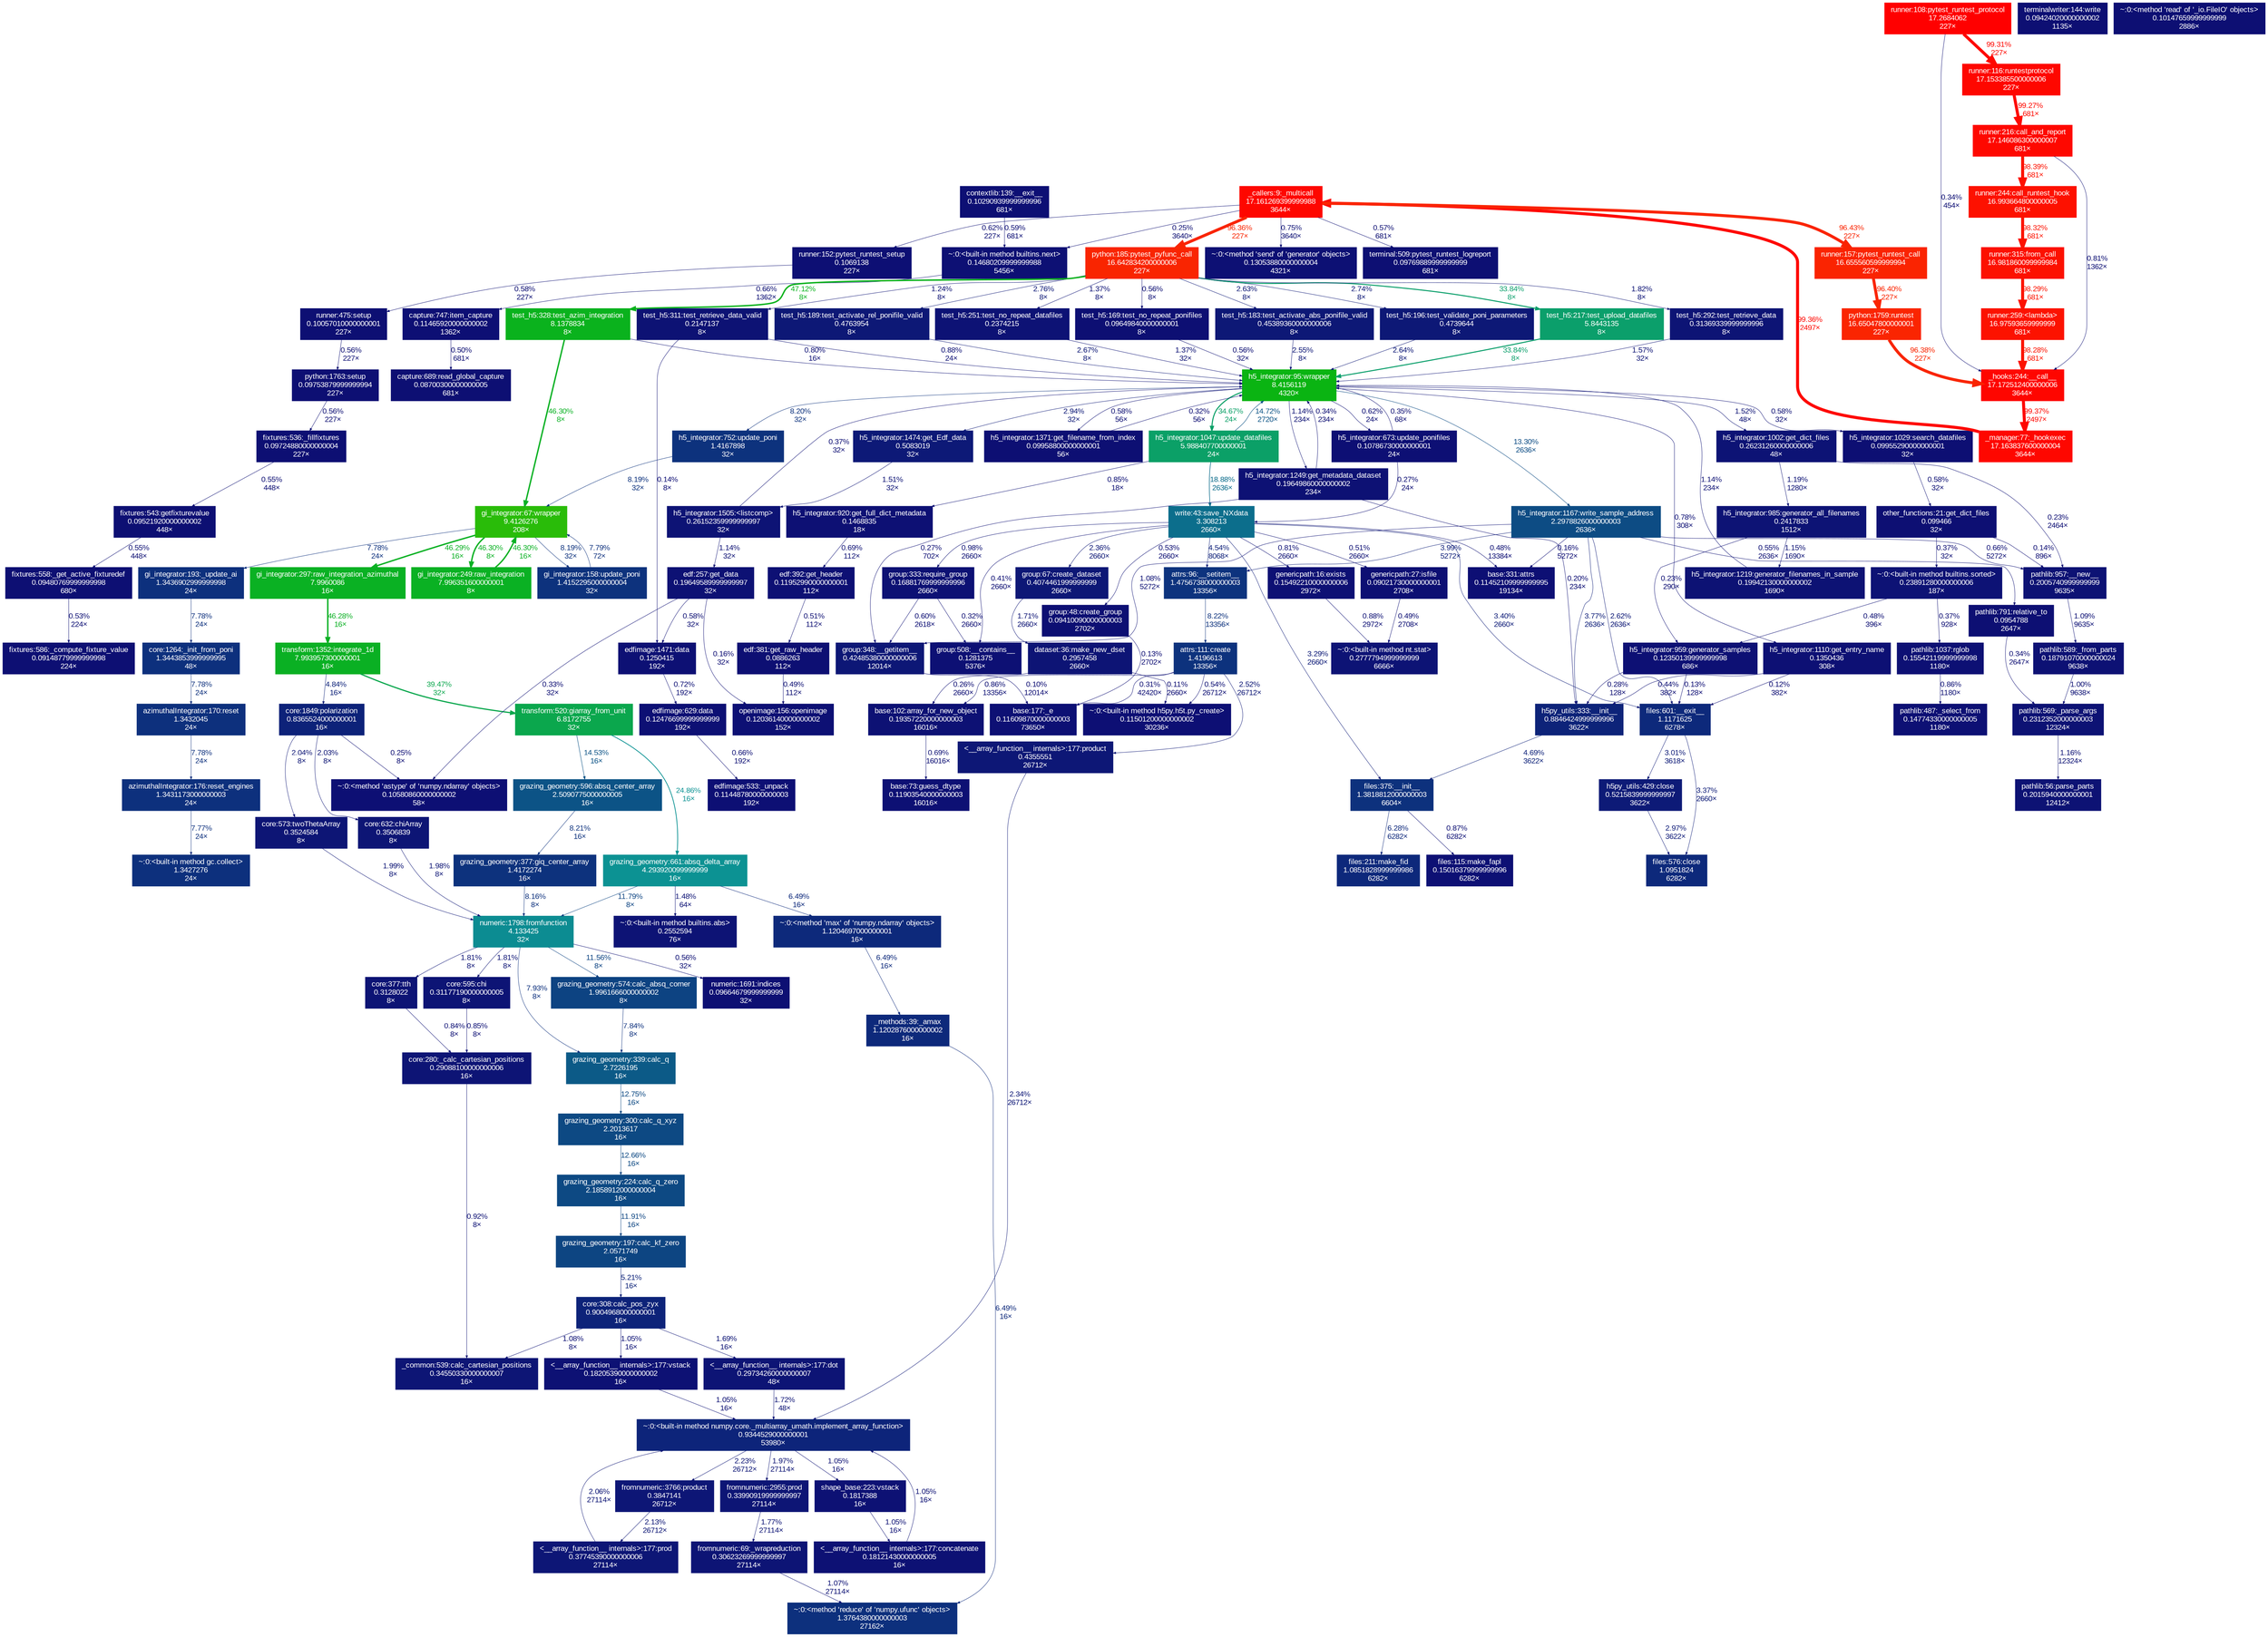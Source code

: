 digraph {
	graph [fontname=Arial, nodesep=0.125, ranksep=0.25];
	node [fontcolor=white, fontname=Arial, height=0, shape=box, style=filled, width=0];
	edge [fontname=Arial];
	66 [color="#0d0f74", fontcolor="#ffffff", fontsize="10.00", label="contextlib:139:__exit__\n0.10290939999999996\n681×", tooltip="C:\\ProgramData\\Anaconda3\\envs\\edgar\\lib\\contextlib.py"];
	66 -> 357 [arrowsize="0.35", color="#0d0f74", fontcolor="#0d0f74", fontsize="10.00", label="0.59%\n681×", labeldistance="0.50", penwidth="0.50"];
	67 [color="#0d1274", fontcolor="#ffffff", fontsize="10.00", label="pathlib:56:parse_parts\n0.2015940000000001\n12412×", tooltip="C:\\ProgramData\\Anaconda3\\envs\\edgar\\lib\\pathlib.py"];
	68 [color="#0d1274", fontcolor="#ffffff", fontsize="10.00", label="pathlib:569:_parse_args\n0.2312352000000003\n12324×", tooltip="C:\\ProgramData\\Anaconda3\\envs\\edgar\\lib\\pathlib.py"];
	68 -> 67 [arrowsize="0.35", color="#0d1274", fontcolor="#0d1274", fontsize="10.00", label="1.16%\n12324×", labeldistance="0.50", penwidth="0.50"];
	69 [color="#0d1074", fontcolor="#ffffff", fontsize="10.00", label="pathlib:1037:rglob\n0.15542119999999998\n1180×", tooltip="C:\\ProgramData\\Anaconda3\\envs\\edgar\\lib\\pathlib.py"];
	69 -> 114 [arrowsize="0.35", color="#0d1074", fontcolor="#0d1074", fontsize="10.00", label="0.86%\n1180×", labeldistance="0.50", penwidth="0.50"];
	76 [color="#0d0f73", fontcolor="#ffffff", fontsize="10.00", label="pathlib:791:relative_to\n0.0954788\n2647×", tooltip="C:\\ProgramData\\Anaconda3\\envs\\edgar\\lib\\pathlib.py"];
	76 -> 68 [arrowsize="0.35", color="#0d0e73", fontcolor="#0d0e73", fontsize="10.00", label="0.34%\n2647×", labeldistance="0.50", penwidth="0.50"];
	80 [color="#ff0000", fontcolor="#ffffff", fontsize="10.00", label="runner:108:pytest_runtest_protocol\n17.2684062\n227×", tooltip="C:\\ProgramData\\Anaconda3\\envs\\edgar\\lib\\site-packages\\_pytest\\runner.py"];
	80 -> 229 [arrowsize="0.35", color="#0d0e73", fontcolor="#0d0e73", fontsize="10.00", label="0.34%\n454×", labeldistance="0.50", penwidth="0.50"];
	80 -> 276 [arrowsize="1.00", color="#fe0700", fontcolor="#fe0700", fontsize="10.00", label="99.31%\n227×", labeldistance="3.97", penwidth="3.97"];
	86 [color="#0d1174", fontcolor="#ffffff", fontsize="10.00", label="pathlib:589:_from_parts\n0.18791070000000024\n9638×", tooltip="C:\\ProgramData\\Anaconda3\\envs\\edgar\\lib\\pathlib.py"];
	86 -> 68 [arrowsize="0.35", color="#0d1174", fontcolor="#0d1174", fontsize="10.00", label="1.00%\n9638×", labeldistance="0.50", penwidth="0.50"];
	87 [color="#0d1274", fontcolor="#ffffff", fontsize="10.00", label="pathlib:957:__new__\n0.2005740999999999\n9635×", tooltip="C:\\ProgramData\\Anaconda3\\envs\\edgar\\lib\\pathlib.py"];
	87 -> 86 [arrowsize="0.35", color="#0d1174", fontcolor="#0d1174", fontsize="10.00", label="1.09%\n9635×", labeldistance="0.50", penwidth="0.50"];
	101 [color="#0d1375", fontcolor="#ffffff", fontsize="10.00", label="~:0:<built-in method nt.stat>\n0.2777794999999999\n6666×", tooltip="~"];
	114 [color="#0d1074", fontcolor="#ffffff", fontsize="10.00", label="pathlib:487:_select_from\n0.14774330000000005\n1180×", tooltip="C:\\ProgramData\\Anaconda3\\envs\\edgar\\lib\\pathlib.py"];
	121 [color="#0d1074", fontcolor="#ffffff", fontsize="10.00", label="h5_integrator:920:get_full_dict_metadata\n0.1468835\n18×", tooltip="C:\\Users\\edgar1993a\\Work Folders\\Documents\\Python\\pyxscat\\pyxscat\\h5_integrator.py"];
	121 -> 482 [arrowsize="0.35", color="#0d1074", fontcolor="#0d1074", fontsize="10.00", label="0.69%\n112×", labeldistance="0.50", penwidth="0.50"];
	124 [color="#0d1876", fontcolor="#ffffff", fontsize="10.00", label="test_h5:189:test_activate_rel_ponifile_valid\n0.4763954\n8×", tooltip="C:\\Users\\edgar1993a\\Work Folders\\Documents\\Python\\pyxscat\\pyxscat\\test\\test_h5.py"];
	124 -> 156 [arrowsize="0.35", color="#0d1876", fontcolor="#0d1876", fontsize="10.00", label="2.67%\n8×", labeldistance="0.50", penwidth="0.50"];
	125 [color="#0d4c84", fontcolor="#ffffff", fontsize="10.00", label="h5_integrator:1167:write_sample_address\n2.2978826000000003\n2636×", tooltip="C:\\Users\\edgar1993a\\Work Folders\\Documents\\Python\\pyxscat\\pyxscat\\h5_integrator.py"];
	125 -> 76 [arrowsize="0.35", color="#0d0f73", fontcolor="#0d0f73", fontsize="10.00", label="0.55%\n2636×", labeldistance="0.50", penwidth="0.50"];
	125 -> 87 [arrowsize="0.35", color="#0d0f74", fontcolor="#0d0f74", fontsize="10.00", label="0.66%\n5272×", labeldistance="0.50", penwidth="0.50"];
	125 -> 470 [arrowsize="0.35", color="#0d1d78", fontcolor="#0d1d78", fontsize="10.00", label="3.77%\n2636×", labeldistance="0.50", penwidth="0.50"];
	125 -> 584 [arrowsize="0.35", color="#0d1174", fontcolor="#0d1174", fontsize="10.00", label="1.08%\n5272×", labeldistance="0.50", penwidth="0.50"];
	125 -> 663 [arrowsize="0.35", color="#0d0d73", fontcolor="#0d0d73", fontsize="10.00", label="0.16%\n5272×", labeldistance="0.50", penwidth="0.50"];
	125 -> 719 [arrowsize="0.35", color="#0d1876", fontcolor="#0d1876", fontsize="10.00", label="2.62%\n2636×", labeldistance="0.50", penwidth="0.50"];
	125 -> 741 [arrowsize="0.35", color="#0d1e78", fontcolor="#0d1e78", fontsize="10.00", label="3.99%\n5272×", labeldistance="0.50", penwidth="0.50"];
	130 [color="#0d0f73", fontcolor="#ffffff", fontsize="10.00", label="other_functions:21:get_dict_files\n0.099466\n32×", tooltip="C:\\Users\\edgar1993a\\Work Folders\\Documents\\Python\\pyxscat\\pyxscat\\other\\other_functions.py"];
	130 -> 87 [arrowsize="0.35", color="#0d0d73", fontcolor="#0d0d73", fontsize="10.00", label="0.14%\n896×", labeldistance="0.50", penwidth="0.50"];
	130 -> 854 [arrowsize="0.35", color="#0d0e73", fontcolor="#0d0e73", fontsize="10.00", label="0.37%\n32×", labeldistance="0.50", penwidth="0.50"];
	131 [color="#0d1375", fontcolor="#ffffff", fontsize="10.00", label="h5_integrator:1002:get_dict_files\n0.26231260000000006\n48×", tooltip="C:\\Users\\edgar1993a\\Work Folders\\Documents\\Python\\pyxscat\\pyxscat\\h5_integrator.py"];
	131 -> 87 [arrowsize="0.35", color="#0d0e73", fontcolor="#0d0e73", fontsize="10.00", label="0.23%\n2464×", labeldistance="0.50", penwidth="0.50"];
	131 -> 752 [arrowsize="0.35", color="#0d1274", fontcolor="#0d1274", fontsize="10.00", label="1.19%\n1280×", labeldistance="0.50", penwidth="0.50"];
	139 [color="#0d1074", fontcolor="#ffffff", fontsize="10.00", label="h5_integrator:1110:get_entry_name\n0.1350436\n308×", tooltip="C:\\Users\\edgar1993a\\Work Folders\\Documents\\Python\\pyxscat\\pyxscat\\h5_integrator.py"];
	139 -> 470 [arrowsize="0.35", color="#0d0f73", fontcolor="#0d0f73", fontsize="10.00", label="0.44%\n382×", labeldistance="0.50", penwidth="0.50"];
	139 -> 719 [arrowsize="0.35", color="#0d0d73", fontcolor="#0d0d73", fontsize="10.00", label="0.12%\n382×", labeldistance="0.50", penwidth="0.50"];
	156 [color="#0ab412", fontcolor="#ffffff", fontsize="10.00", label="h5_integrator:95:wrapper\n8.4156119\n4320×", tooltip="C:\\Users\\edgar1993a\\Work Folders\\Documents\\Python\\pyxscat\\pyxscat\\h5_integrator.py"];
	156 -> 125 [arrowsize="0.36", color="#0d4c84", fontcolor="#0d4c84", fontsize="10.00", label="13.30%\n2636×", labeldistance="0.53", penwidth="0.53"];
	156 -> 131 [arrowsize="0.35", color="#0d1375", fontcolor="#0d1375", fontsize="10.00", label="1.52%\n48×", labeldistance="0.50", penwidth="0.50"];
	156 -> 139 [arrowsize="0.35", color="#0d1074", fontcolor="#0d1074", fontsize="10.00", label="0.78%\n308×", labeldistance="0.50", penwidth="0.50"];
	156 -> 160 [arrowsize="0.35", color="#0d0f74", fontcolor="#0d0f74", fontsize="10.00", label="0.62%\n24×", labeldistance="0.50", penwidth="0.50"];
	156 -> 165 [arrowsize="0.59", color="#0ba067", fontcolor="#0ba067", fontsize="10.00", label="34.67%\n24×", labeldistance="1.39", penwidth="1.39"];
	156 -> 167 [arrowsize="0.35", color="#0d1977", fontcolor="#0d1977", fontsize="10.00", label="2.94%\n32×", labeldistance="0.50", penwidth="0.50"];
	156 -> 602 [arrowsize="0.35", color="#0d327d", fontcolor="#0d327d", fontsize="10.00", label="8.20%\n32×", labeldistance="0.50", penwidth="0.50"];
	156 -> 610 [arrowsize="0.35", color="#0d0f73", fontcolor="#0d0f73", fontsize="10.00", label="0.58%\n56×", labeldistance="0.50", penwidth="0.50"];
	156 -> 739 [arrowsize="0.35", color="#0d1174", fontcolor="#0d1174", fontsize="10.00", label="1.14%\n234×", labeldistance="0.50", penwidth="0.50"];
	156 -> 1046 [arrowsize="0.35", color="#0d0f73", fontcolor="#0d0f73", fontsize="10.00", label="0.58%\n32×", labeldistance="0.50", penwidth="0.50"];
	157 [color="#29bc09", fontcolor="#ffffff", fontsize="10.00", label="gi_integrator:67:wrapper\n9.4126276\n208×", tooltip="C:\\Users\\edgar1993a\\Work Folders\\Documents\\Python\\pyxscat\\pyxscat\\gi_integrator.py"];
	157 -> 164 [arrowsize="0.35", color="#0d307d", fontcolor="#0d307d", fontsize="10.00", label="7.78%\n24×", labeldistance="0.50", penwidth="0.50"];
	157 -> 168 [arrowsize="0.68", color="#0ab123", fontcolor="#0ab123", fontsize="10.00", label="46.29%\n16×", labeldistance="1.85", penwidth="1.85"];
	157 -> 511 [arrowsize="0.68", color="#0ab123", fontcolor="#0ab123", fontsize="10.00", label="46.30%\n8×", labeldistance="1.85", penwidth="1.85"];
	157 -> 776 [arrowsize="0.35", color="#0d327d", fontcolor="#0d327d", fontsize="10.00", label="8.19%\n32×", labeldistance="0.50", penwidth="0.50"];
	160 [color="#0d0f74", fontcolor="#ffffff", fontsize="10.00", label="h5_integrator:673:update_ponifiles\n0.10786730000000001\n24×", tooltip="C:\\Users\\edgar1993a\\Work Folders\\Documents\\Python\\pyxscat\\pyxscat\\h5_integrator.py"];
	160 -> 156 [arrowsize="0.35", color="#0d0e73", fontcolor="#0d0e73", fontsize="10.00", label="0.35%\n68×", labeldistance="0.50", penwidth="0.50"];
	160 -> 731 [arrowsize="0.35", color="#0d0e73", fontcolor="#0d0e73", fontsize="10.00", label="0.27%\n24×", labeldistance="0.50", penwidth="0.50"];
	164 [color="#0d307d", fontcolor="#ffffff", fontsize="10.00", label="gi_integrator:193:_update_ai\n1.3436902999999998\n24×", tooltip="C:\\Users\\edgar1993a\\Work Folders\\Documents\\Python\\pyxscat\\pyxscat\\gi_integrator.py"];
	164 -> 769 [arrowsize="0.35", color="#0d307d", fontcolor="#0d307d", fontsize="10.00", label="7.78%\n24×", labeldistance="0.50", penwidth="0.50"];
	165 [color="#0ba067", fontcolor="#ffffff", fontsize="10.00", label="h5_integrator:1047:update_datafiles\n5.988407700000001\n24×", tooltip="C:\\Users\\edgar1993a\\Work Folders\\Documents\\Python\\pyxscat\\pyxscat\\h5_integrator.py"];
	165 -> 121 [arrowsize="0.35", color="#0d1074", fontcolor="#0d1074", fontsize="10.00", label="0.85%\n18×", labeldistance="0.50", penwidth="0.50"];
	165 -> 156 [arrowsize="0.38", color="#0c5486", fontcolor="#0c5486", fontsize="10.00", label="14.72%\n2720×", labeldistance="0.59", penwidth="0.59"];
	165 -> 731 [arrowsize="0.43", color="#0c6c8b", fontcolor="#0c6c8b", fontsize="10.00", label="18.88%\n2636×", labeldistance="0.76", penwidth="0.76"];
	167 [color="#0d1977", fontcolor="#ffffff", fontsize="10.00", label="h5_integrator:1474:get_Edf_data\n0.5083019\n32×", tooltip="C:\\Users\\edgar1993a\\Work Folders\\Documents\\Python\\pyxscat\\pyxscat\\h5_integrator.py"];
	167 -> 761 [arrowsize="0.35", color="#0d1375", fontcolor="#0d1375", fontsize="10.00", label="1.51%\n32×", labeldistance="0.50", penwidth="0.50"];
	168 [color="#0ab123", fontcolor="#ffffff", fontsize="10.00", label="gi_integrator:297:raw_integration_azimuthal\n7.9960086\n16×", tooltip="C:\\Users\\edgar1993a\\Work Folders\\Documents\\Python\\pyxscat\\pyxscat\\gi_integrator.py"];
	168 -> 537 [arrowsize="0.68", color="#0ab023", fontcolor="#0ab023", fontsize="10.00", label="46.28%\n16×", labeldistance="1.85", penwidth="1.85"];
	211 [color="#0d0f73", fontcolor="#ffffff", fontsize="10.00", label="terminalwriter:144:write\n0.09424020000000002\n1135×", tooltip="C:\\ProgramData\\Anaconda3\\envs\\edgar\\lib\\site-packages\\_pytest\\_io\\terminalwriter.py"];
	228 [color="#fe0700", fontcolor="#ffffff", fontsize="10.00", label="_manager:77:_hookexec\n17.163837600000004\n3644×", tooltip="C:\\ProgramData\\Anaconda3\\envs\\edgar\\lib\\site-packages\\pluggy\\_manager.py"];
	228 -> 230 [arrowsize="1.00", color="#fe0700", fontcolor="#fe0700", fontsize="10.00", label="99.36%\n2497×", labeldistance="3.97", penwidth="3.97"];
	229 [color="#fe0600", fontcolor="#ffffff", fontsize="10.00", label="_hooks:244:__call__\n17.172512400000006\n3644×", tooltip="C:\\ProgramData\\Anaconda3\\envs\\edgar\\lib\\site-packages\\pluggy\\_hooks.py"];
	229 -> 228 [arrowsize="1.00", color="#fe0700", fontcolor="#fe0700", fontsize="10.00", label="99.37%\n2497×", labeldistance="3.97", penwidth="3.97"];
	230 [color="#fe0700", fontcolor="#ffffff", fontsize="10.00", label="_callers:9:_multicall\n17.161269399999988\n3644×", tooltip="C:\\ProgramData\\Anaconda3\\envs\\edgar\\lib\\site-packages\\pluggy\\_callers.py"];
	230 -> 241 [arrowsize="0.35", color="#0d0f73", fontcolor="#0d0f73", fontsize="10.00", label="0.57%\n681×", labeldistance="0.50", penwidth="0.50"];
	230 -> 258 [arrowsize="0.98", color="#f92501", fontcolor="#f92501", fontsize="10.00", label="96.36%\n227×", labeldistance="3.85", penwidth="3.85"];
	230 -> 328 [arrowsize="0.35", color="#0d0f74", fontcolor="#0d0f74", fontsize="10.00", label="0.62%\n227×", labeldistance="0.50", penwidth="0.50"];
	230 -> 329 [arrowsize="0.98", color="#fa2401", fontcolor="#fa2401", fontsize="10.00", label="96.43%\n227×", labeldistance="3.86", penwidth="3.86"];
	230 -> 357 [arrowsize="0.35", color="#0d0e73", fontcolor="#0d0e73", fontsize="10.00", label="0.25%\n3640×", labeldistance="0.50", penwidth="0.50"];
	230 -> 358 [arrowsize="0.35", color="#0d1074", fontcolor="#0d1074", fontsize="10.00", label="0.75%\n3640×", labeldistance="0.50", penwidth="0.50"];
	238 [color="#fe0800", fontcolor="#ffffff", fontsize="10.00", label="runner:216:call_and_report\n17.146086300000007\n681×", tooltip="C:\\ProgramData\\Anaconda3\\envs\\edgar\\lib\\site-packages\\_pytest\\runner.py"];
	238 -> 229 [arrowsize="0.35", color="#0d1074", fontcolor="#0d1074", fontsize="10.00", label="0.81%\n1362×", labeldistance="0.50", penwidth="0.50"];
	238 -> 277 [arrowsize="0.99", color="#fd1100", fontcolor="#fd1100", fontsize="10.00", label="98.39%\n681×", labeldistance="3.94", penwidth="3.94"];
	239 [color="#fc1200", fontcolor="#ffffff", fontsize="10.00", label="runner:259:<lambda>\n16.97593659999999\n681×", tooltip="C:\\ProgramData\\Anaconda3\\envs\\edgar\\lib\\site-packages\\_pytest\\runner.py"];
	239 -> 229 [arrowsize="0.99", color="#fc1200", fontcolor="#fc1200", fontsize="10.00", label="98.28%\n681×", labeldistance="3.93", penwidth="3.93"];
	240 [color="#fa2501", fontcolor="#ffffff", fontsize="10.00", label="python:1759:runtest\n16.65047800000001\n227×", tooltip="C:\\ProgramData\\Anaconda3\\envs\\edgar\\lib\\site-packages\\_pytest\\python.py"];
	240 -> 229 [arrowsize="0.98", color="#f92501", fontcolor="#f92501", fontsize="10.00", label="96.38%\n227×", labeldistance="3.86", penwidth="3.86"];
	241 [color="#0d0f73", fontcolor="#ffffff", fontsize="10.00", label="terminal:509:pytest_runtest_logreport\n0.09769889999999999\n681×", tooltip="C:\\ProgramData\\Anaconda3\\envs\\edgar\\lib\\site-packages\\_pytest\\terminal.py"];
	258 [color="#f92501", fontcolor="#ffffff", fontsize="10.00", label="python:185:pytest_pyfunc_call\n16.642834200000006\n227×", tooltip="C:\\ProgramData\\Anaconda3\\envs\\edgar\\lib\\site-packages\\_pytest\\python.py"];
	258 -> 124 [arrowsize="0.35", color="#0d1876", fontcolor="#0d1876", fontsize="10.00", label="2.76%\n8×", labeldistance="0.50", penwidth="0.50"];
	258 -> 461 [arrowsize="0.35", color="#0d1275", fontcolor="#0d1275", fontsize="10.00", label="1.37%\n8×", labeldistance="0.50", penwidth="0.50"];
	258 -> 628 [arrowsize="0.35", color="#0d0f73", fontcolor="#0d0f73", fontsize="10.00", label="0.56%\n8×", labeldistance="0.50", penwidth="0.50"];
	258 -> 749 [arrowsize="0.35", color="#0d1876", fontcolor="#0d1876", fontsize="10.00", label="2.63%\n8×", labeldistance="0.50", penwidth="0.50"];
	258 -> 750 [arrowsize="0.35", color="#0d1876", fontcolor="#0d1876", fontsize="10.00", label="2.74%\n8×", labeldistance="0.50", penwidth="0.50"];
	258 -> 753 [arrowsize="0.58", color="#0b9f6b", fontcolor="#0b9f6b", fontsize="10.00", label="33.84%\n8×", labeldistance="1.35", penwidth="1.35"];
	258 -> 762 [arrowsize="0.35", color="#0d1475", fontcolor="#0d1475", fontsize="10.00", label="1.82%\n8×", labeldistance="0.50", penwidth="0.50"];
	258 -> 763 [arrowsize="0.35", color="#0d1274", fontcolor="#0d1274", fontsize="10.00", label="1.24%\n8×", labeldistance="0.50", penwidth="0.50"];
	258 -> 764 [arrowsize="0.69", color="#0ab21d", fontcolor="#0ab21d", fontsize="10.00", label="47.12%\n8×", labeldistance="1.88", penwidth="1.88"];
	276 [color="#fe0700", fontcolor="#ffffff", fontsize="10.00", label="runner:116:runtestprotocol\n17.153385500000006\n227×", tooltip="C:\\ProgramData\\Anaconda3\\envs\\edgar\\lib\\site-packages\\_pytest\\runner.py"];
	276 -> 238 [arrowsize="1.00", color="#fe0800", fontcolor="#fe0800", fontsize="10.00", label="99.27%\n681×", labeldistance="3.97", penwidth="3.97"];
	277 [color="#fd1100", fontcolor="#ffffff", fontsize="10.00", label="runner:244:call_runtest_hook\n16.993664800000005\n681×", tooltip="C:\\ProgramData\\Anaconda3\\envs\\edgar\\lib\\site-packages\\_pytest\\runner.py"];
	277 -> 332 [arrowsize="0.99", color="#fc1100", fontcolor="#fc1100", fontsize="10.00", label="98.32%\n681×", labeldistance="3.93", penwidth="3.93"];
	294 [color="#0d0f73", fontcolor="#ffffff", fontsize="10.00", label="runner:475:setup\n0.10057010000000001\n227×", tooltip="C:\\ProgramData\\Anaconda3\\envs\\edgar\\lib\\site-packages\\_pytest\\runner.py"];
	294 -> 319 [arrowsize="0.35", color="#0d0f73", fontcolor="#0d0f73", fontsize="10.00", label="0.56%\n227×", labeldistance="0.50", penwidth="0.50"];
	309 [color="#0d0f74", fontcolor="#ffffff", fontsize="10.00", label="capture:747:item_capture\n0.11465920000000002\n1362×", tooltip="C:\\ProgramData\\Anaconda3\\envs\\edgar\\lib\\site-packages\\_pytest\\capture.py"];
	309 -> 354 [arrowsize="0.35", color="#0d0f73", fontcolor="#0d0f73", fontsize="10.00", label="0.50%\n681×", labeldistance="0.50", penwidth="0.50"];
	318 [color="#0d0f73", fontcolor="#ffffff", fontsize="10.00", label="fixtures:536:_fillfixtures\n0.09724880000000004\n227×", tooltip="C:\\ProgramData\\Anaconda3\\envs\\edgar\\lib\\site-packages\\_pytest\\fixtures.py"];
	318 -> 790 [arrowsize="0.35", color="#0d0f73", fontcolor="#0d0f73", fontsize="10.00", label="0.55%\n448×", labeldistance="0.50", penwidth="0.50"];
	319 [color="#0d0f73", fontcolor="#ffffff", fontsize="10.00", label="python:1763:setup\n0.09753879999999994\n227×", tooltip="C:\\ProgramData\\Anaconda3\\envs\\edgar\\lib\\site-packages\\_pytest\\python.py"];
	319 -> 318 [arrowsize="0.35", color="#0d0f73", fontcolor="#0d0f73", fontsize="10.00", label="0.56%\n227×", labeldistance="0.50", penwidth="0.50"];
	328 [color="#0d0f74", fontcolor="#ffffff", fontsize="10.00", label="runner:152:pytest_runtest_setup\n0.1069138\n227×", tooltip="C:\\ProgramData\\Anaconda3\\envs\\edgar\\lib\\site-packages\\_pytest\\runner.py"];
	328 -> 294 [arrowsize="0.35", color="#0d0f73", fontcolor="#0d0f73", fontsize="10.00", label="0.58%\n227×", labeldistance="0.50", penwidth="0.50"];
	329 [color="#fa2401", fontcolor="#ffffff", fontsize="10.00", label="runner:157:pytest_runtest_call\n16.655560599999994\n227×", tooltip="C:\\ProgramData\\Anaconda3\\envs\\edgar\\lib\\site-packages\\_pytest\\runner.py"];
	329 -> 240 [arrowsize="0.98", color="#fa2501", fontcolor="#fa2501", fontsize="10.00", label="96.40%\n227×", labeldistance="3.86", penwidth="3.86"];
	332 [color="#fc1100", fontcolor="#ffffff", fontsize="10.00", label="runner:315:from_call\n16.981860099999984\n681×", tooltip="C:\\ProgramData\\Anaconda3\\envs\\edgar\\lib\\site-packages\\_pytest\\runner.py"];
	332 -> 239 [arrowsize="0.99", color="#fc1200", fontcolor="#fc1200", fontsize="10.00", label="98.29%\n681×", labeldistance="3.93", penwidth="3.93"];
	354 [color="#0d0f73", fontcolor="#ffffff", fontsize="10.00", label="capture:689:read_global_capture\n0.08700300000000005\n681×", tooltip="C:\\ProgramData\\Anaconda3\\envs\\edgar\\lib\\site-packages\\_pytest\\capture.py"];
	357 [color="#0d1074", fontcolor="#ffffff", fontsize="10.00", label="~:0:<built-in method builtins.next>\n0.14680209999999988\n5456×", tooltip="~"];
	357 -> 309 [arrowsize="0.35", color="#0d0f74", fontcolor="#0d0f74", fontsize="10.00", label="0.66%\n1362×", labeldistance="0.50", penwidth="0.50"];
	358 [color="#0d1074", fontcolor="#ffffff", fontsize="10.00", label="~:0:<method 'send' of 'generator' objects>\n0.13053880000000004\n4321×", tooltip="~"];
	407 [color="#0d0f73", fontcolor="#ffffff", fontsize="10.00", label="genericpath:27:isfile\n0.09021730000000001\n2708×", tooltip="C:\\ProgramData\\Anaconda3\\envs\\edgar\\lib\\genericpath.py"];
	407 -> 101 [arrowsize="0.35", color="#0d0f73", fontcolor="#0d0f73", fontsize="10.00", label="0.49%\n2708×", labeldistance="0.50", penwidth="0.50"];
	408 [color="#0d1074", fontcolor="#ffffff", fontsize="10.00", label="genericpath:16:exists\n0.15492210000000006\n2972×", tooltip="C:\\ProgramData\\Anaconda3\\envs\\edgar\\lib\\genericpath.py"];
	408 -> 101 [arrowsize="0.35", color="#0d1074", fontcolor="#0d1074", fontsize="10.00", label="0.88%\n2972×", labeldistance="0.50", penwidth="0.50"];
	436 [color="#0d0f73", fontcolor="#ffffff", fontsize="10.00", label="~:0:<method 'read' of '_io.FileIO' objects>\n0.10147659999999999\n2886×", tooltip="~"];
	441 [color="#0d0f74", fontcolor="#ffffff", fontsize="10.00", label="edfimage:533:_unpack\n0.11448780000000003\n192×", tooltip="C:\\ProgramData\\Anaconda3\\envs\\edgar\\lib\\site-packages\\fabio\\edfimage.py"];
	461 [color="#0d1275", fontcolor="#ffffff", fontsize="10.00", label="test_h5:251:test_no_repeat_datafiles\n0.2374215\n8×", tooltip="C:\\Users\\edgar1993a\\Work Folders\\Documents\\Python\\pyxscat\\pyxscat\\test\\test_h5.py"];
	461 -> 156 [arrowsize="0.35", color="#0d1275", fontcolor="#0d1275", fontsize="10.00", label="1.37%\n32×", labeldistance="0.50", penwidth="0.50"];
	466 [color="#0d1575", fontcolor="#ffffff", fontsize="10.00", label="core:573:twoThetaArray\n0.3524584\n8×", tooltip="C:\\ProgramData\\Anaconda3\\envs\\edgar\\lib\\site-packages\\pyFAI\\geometry\\core.py"];
	466 -> 1105 [arrowsize="0.35", color="#0d1575", fontcolor="#0d1575", fontsize="10.00", label="1.99%\n8×", labeldistance="0.50", penwidth="0.50"];
	467 [color="#0d1575", fontcolor="#ffffff", fontsize="10.00", label="core:632:chiArray\n0.3506839\n8×", tooltip="C:\\ProgramData\\Anaconda3\\envs\\edgar\\lib\\site-packages\\pyFAI\\geometry\\core.py"];
	467 -> 1105 [arrowsize="0.35", color="#0d1575", fontcolor="#0d1575", fontsize="10.00", label="1.98%\n8×", labeldistance="0.50", penwidth="0.50"];
	468 [color="#0d2279", fontcolor="#ffffff", fontsize="10.00", label="core:1849:polarization\n0.8365524000000001\n16×", tooltip="C:\\ProgramData\\Anaconda3\\envs\\edgar\\lib\\site-packages\\pyFAI\\geometry\\core.py"];
	468 -> 466 [arrowsize="0.35", color="#0d1575", fontcolor="#0d1575", fontsize="10.00", label="2.04%\n8×", labeldistance="0.50", penwidth="0.50"];
	468 -> 467 [arrowsize="0.35", color="#0d1575", fontcolor="#0d1575", fontsize="10.00", label="2.03%\n8×", labeldistance="0.50", penwidth="0.50"];
	468 -> 1096 [arrowsize="0.35", color="#0d0e73", fontcolor="#0d0e73", fontsize="10.00", label="0.25%\n8×", labeldistance="0.50", penwidth="0.50"];
	470 [color="#0d2379", fontcolor="#ffffff", fontsize="10.00", label="h5py_utils:333:__init__\n0.8846424999999996\n3622×", tooltip="C:\\ProgramData\\Anaconda3\\envs\\edgar\\lib\\site-packages\\silx\\io\\h5py_utils.py"];
	470 -> 566 [arrowsize="0.35", color="#0d2179", fontcolor="#0d2179", fontsize="10.00", label="4.69%\n3622×", labeldistance="0.50", penwidth="0.50"];
	475 [color="#0d307d", fontcolor="#ffffff", fontsize="10.00", label="azimuthalIntegrator:176:reset_engines\n1.3431173000000003\n24×", tooltip="C:\\ProgramData\\Anaconda3\\envs\\edgar\\lib\\site-packages\\pyFAI\\azimuthalIntegrator.py"];
	475 -> 983 [arrowsize="0.35", color="#0d307d", fontcolor="#0d307d", fontsize="10.00", label="7.77%\n24×", labeldistance="0.50", penwidth="0.50"];
	480 [color="#0d1475", fontcolor="#ffffff", fontsize="10.00", label="fromnumeric:69:_wrapreduction\n0.30623269999999997\n27114×", tooltip="C:\\ProgramData\\Anaconda3\\envs\\edgar\\lib\\site-packages\\numpy\\core\\fromnumeric.py"];
	480 -> 804 [arrowsize="0.35", color="#0d1174", fontcolor="#0d1174", fontsize="10.00", label="1.07%\n27114×", labeldistance="0.50", penwidth="0.50"];
	482 [color="#0d1074", fontcolor="#ffffff", fontsize="10.00", label="edf:392:get_header\n0.11952990000000001\n112×", tooltip="C:\\Users\\edgar1993a\\Work Folders\\Documents\\Python\\pyxscat\\pyxscat\\edf.py"];
	482 -> 1033 [arrowsize="0.35", color="#0d0f73", fontcolor="#0d0f73", fontsize="10.00", label="0.51%\n112×", labeldistance="0.50", penwidth="0.50"];
	511 [color="#0ab123", fontcolor="#ffffff", fontsize="10.00", label="gi_integrator:249:raw_integration\n7.996351600000001\n8×", tooltip="C:\\Users\\edgar1993a\\Work Folders\\Documents\\Python\\pyxscat\\pyxscat\\gi_integrator.py"];
	511 -> 157 [arrowsize="0.68", color="#0ab123", fontcolor="#0ab123", fontsize="10.00", label="46.30%\n16×", labeldistance="1.85", penwidth="1.85"];
	537 [color="#0ab023", fontcolor="#ffffff", fontsize="10.00", label="transform:1352:integrate_1d\n7.993957300000001\n16×", tooltip="C:\\ProgramData\\Anaconda3\\envs\\edgar\\lib\\site-packages\\pygix\\transform.py"];
	537 -> 468 [arrowsize="0.35", color="#0d2279", fontcolor="#0d2279", fontsize="10.00", label="4.84%\n16×", labeldistance="0.50", penwidth="0.50"];
	537 -> 1161 [arrowsize="0.63", color="#0ba74d", fontcolor="#0ba74d", fontsize="10.00", label="39.47%\n32×", labeldistance="1.58", penwidth="1.58"];
	566 [color="#0d317d", fontcolor="#ffffff", fontsize="10.00", label="files:375:__init__\n1.3818812000000003\n6604×", tooltip="C:\\ProgramData\\Anaconda3\\envs\\edgar\\lib\\site-packages\\h5py\\_hl\\files.py"];
	566 -> 661 [arrowsize="0.35", color="#0d287b", fontcolor="#0d287b", fontsize="10.00", label="6.28%\n6282×", labeldistance="0.50", penwidth="0.50"];
	566 -> 729 [arrowsize="0.35", color="#0d1074", fontcolor="#0d1074", fontsize="10.00", label="0.87%\n6282×", labeldistance="0.50", penwidth="0.50"];
	580 [color="#0d1074", fontcolor="#ffffff", fontsize="10.00", label="base:73:guess_dtype\n0.11903540000000003\n16016×", tooltip="C:\\ProgramData\\Anaconda3\\envs\\edgar\\lib\\site-packages\\h5py\\_hl\\base.py"];
	581 [color="#0d1174", fontcolor="#ffffff", fontsize="10.00", label="base:102:array_for_new_object\n0.19357220000000003\n16016×", tooltip="C:\\ProgramData\\Anaconda3\\envs\\edgar\\lib\\site-packages\\h5py\\_hl\\base.py"];
	581 -> 580 [arrowsize="0.35", color="#0d1074", fontcolor="#0d1074", fontsize="10.00", label="0.69%\n16016×", labeldistance="0.50", penwidth="0.50"];
	582 [color="#0d1074", fontcolor="#ffffff", fontsize="10.00", label="base:177:_e\n0.11609870000000003\n73650×", tooltip="C:\\ProgramData\\Anaconda3\\envs\\edgar\\lib\\site-packages\\h5py\\_hl\\base.py"];
	584 [color="#0d1776", fontcolor="#ffffff", fontsize="10.00", label="group:348:__getitem__\n0.42485380000000006\n12014×", tooltip="C:\\ProgramData\\Anaconda3\\envs\\edgar\\lib\\site-packages\\h5py\\_hl\\group.py"];
	584 -> 582 [arrowsize="0.35", color="#0d0d73", fontcolor="#0d0d73", fontsize="10.00", label="0.10%\n12014×", labeldistance="0.50", penwidth="0.50"];
	585 [color="#0d327d", fontcolor="#ffffff", fontsize="10.00", label="attrs:111:create\n1.4196613\n13356×", tooltip="C:\\ProgramData\\Anaconda3\\envs\\edgar\\lib\\site-packages\\h5py\\_hl\\attrs.py"];
	585 -> 581 [arrowsize="0.35", color="#0d1074", fontcolor="#0d1074", fontsize="10.00", label="0.86%\n13356×", labeldistance="0.50", penwidth="0.50"];
	585 -> 582 [arrowsize="0.35", color="#0d0e73", fontcolor="#0d0e73", fontsize="10.00", label="0.31%\n42420×", labeldistance="0.50", penwidth="0.50"];
	585 -> 704 [arrowsize="0.35", color="#0d1776", fontcolor="#0d1776", fontsize="10.00", label="2.52%\n26712×", labeldistance="0.50", penwidth="0.50"];
	585 -> 821 [arrowsize="0.35", color="#0d0f73", fontcolor="#0d0f73", fontsize="10.00", label="0.54%\n26712×", labeldistance="0.50", penwidth="0.50"];
	596 [color="#0d1475", fontcolor="#ffffff", fontsize="10.00", label="dataset:36:make_new_dset\n0.2957458\n2660×", tooltip="C:\\ProgramData\\Anaconda3\\envs\\edgar\\lib\\site-packages\\h5py\\_hl\\dataset.py"];
	596 -> 581 [arrowsize="0.35", color="#0d0e73", fontcolor="#0d0e73", fontsize="10.00", label="0.26%\n2660×", labeldistance="0.50", penwidth="0.50"];
	596 -> 821 [arrowsize="0.35", color="#0d0d73", fontcolor="#0d0d73", fontsize="10.00", label="0.11%\n2660×", labeldistance="0.50", penwidth="0.50"];
	602 [color="#0d327d", fontcolor="#ffffff", fontsize="10.00", label="h5_integrator:752:update_poni\n1.4167898\n32×", tooltip="C:\\Users\\edgar1993a\\Work Folders\\Documents\\Python\\pyxscat\\pyxscat\\h5_integrator.py"];
	602 -> 157 [arrowsize="0.35", color="#0d327d", fontcolor="#0d327d", fontsize="10.00", label="8.19%\n32×", labeldistance="0.50", penwidth="0.50"];
	607 [color="#0d1174", fontcolor="#ffffff", fontsize="10.00", label="group:333:require_group\n0.16881769999999996\n2660×", tooltip="C:\\ProgramData\\Anaconda3\\envs\\edgar\\lib\\site-packages\\h5py\\_hl\\group.py"];
	607 -> 584 [arrowsize="0.35", color="#0d0f74", fontcolor="#0d0f74", fontsize="10.00", label="0.60%\n2618×", labeldistance="0.50", penwidth="0.50"];
	607 -> 665 [arrowsize="0.35", color="#0d0e73", fontcolor="#0d0e73", fontsize="10.00", label="0.32%\n2660×", labeldistance="0.50", penwidth="0.50"];
	609 [color="#0d1074", fontcolor="#ffffff", fontsize="10.00", label="openimage:156:openimage\n0.12036140000000002\n152×", tooltip="C:\\ProgramData\\Anaconda3\\envs\\edgar\\lib\\site-packages\\fabio\\openimage.py"];
	610 [color="#0d0f73", fontcolor="#ffffff", fontsize="10.00", label="h5_integrator:1371:get_filename_from_index\n0.09958800000000001\n56×", tooltip="C:\\Users\\edgar1993a\\Work Folders\\Documents\\Python\\pyxscat\\pyxscat\\h5_integrator.py"];
	610 -> 156 [arrowsize="0.35", color="#0d0e73", fontcolor="#0d0e73", fontsize="10.00", label="0.32%\n56×", labeldistance="0.50", penwidth="0.50"];
	612 [color="#0d1174", fontcolor="#ffffff", fontsize="10.00", label="shape_base:223:vstack\n0.1817388\n16×", tooltip="C:\\ProgramData\\Anaconda3\\envs\\edgar\\lib\\site-packages\\numpy\\core\\shape_base.py"];
	612 -> 796 [arrowsize="0.35", color="#0d1174", fontcolor="#0d1174", fontsize="10.00", label="1.05%\n16×", labeldistance="0.50", penwidth="0.50"];
	628 [color="#0d0f73", fontcolor="#ffffff", fontsize="10.00", label="test_h5:169:test_no_repeat_ponifiles\n0.09649840000000001\n8×", tooltip="C:\\Users\\edgar1993a\\Work Folders\\Documents\\Python\\pyxscat\\pyxscat\\test\\test_h5.py"];
	628 -> 156 [arrowsize="0.35", color="#0d0f73", fontcolor="#0d0f73", fontsize="10.00", label="0.56%\n32×", labeldistance="0.50", penwidth="0.50"];
	640 [color="#0d0f73", fontcolor="#ffffff", fontsize="10.00", label="numeric:1691:indices\n0.09664679999999999\n32×", tooltip="C:\\ProgramData\\Anaconda3\\envs\\edgar\\lib\\site-packages\\numpy\\core\\numeric.py"];
	661 [color="#0d287b", fontcolor="#ffffff", fontsize="10.00", label="files:211:make_fid\n1.0851828999999986\n6282×", tooltip="C:\\ProgramData\\Anaconda3\\envs\\edgar\\lib\\site-packages\\h5py\\_hl\\files.py"];
	663 [color="#0d0f74", fontcolor="#ffffff", fontsize="10.00", label="base:331:attrs\n0.11452109999999995\n19134×", tooltip="C:\\ProgramData\\Anaconda3\\envs\\edgar\\lib\\site-packages\\h5py\\_hl\\base.py"];
	664 [color="#0d0f73", fontcolor="#ffffff", fontsize="10.00", label="group:48:create_group\n0.09410090000000003\n2702×", tooltip="C:\\ProgramData\\Anaconda3\\envs\\edgar\\lib\\site-packages\\h5py\\_hl\\group.py"];
	664 -> 582 [arrowsize="0.35", color="#0d0d73", fontcolor="#0d0d73", fontsize="10.00", label="0.13%\n2702×", labeldistance="0.50", penwidth="0.50"];
	665 [color="#0d1074", fontcolor="#ffffff", fontsize="10.00", label="group:508:__contains__\n0.1281375\n5376×", tooltip="C:\\ProgramData\\Anaconda3\\envs\\edgar\\lib\\site-packages\\h5py\\_hl\\group.py"];
	669 [color="#0d0f73", fontcolor="#ffffff", fontsize="10.00", label="fixtures:586:_compute_fixture_value\n0.09148779999999998\n224×", tooltip="C:\\ProgramData\\Anaconda3\\envs\\edgar\\lib\\site-packages\\_pytest\\fixtures.py"];
	697 [color="#0d327d", fontcolor="#ffffff", fontsize="10.00", label="grazing_geometry:377:giq_center_array\n1.4172274\n16×", tooltip="C:\\ProgramData\\Anaconda3\\envs\\edgar\\lib\\site-packages\\pygix\\grazing_geometry.py"];
	697 -> 1105 [arrowsize="0.35", color="#0d317d", fontcolor="#0d317d", fontsize="10.00", label="8.16%\n8×", labeldistance="0.50", penwidth="0.50"];
	698 [color="#0c9293", fontcolor="#ffffff", fontsize="10.00", label="grazing_geometry:661:absq_delta_array\n4.293920099999999\n16×", tooltip="C:\\ProgramData\\Anaconda3\\envs\\edgar\\lib\\site-packages\\pygix\\grazing_geometry.py"];
	698 -> 1105 [arrowsize="0.35", color="#0d4482", fontcolor="#0d4482", fontsize="10.00", label="11.79%\n8×", labeldistance="0.50", penwidth="0.50"];
	698 -> 1110 [arrowsize="0.35", color="#0d297b", fontcolor="#0d297b", fontsize="10.00", label="6.49%\n16×", labeldistance="0.50", penwidth="0.50"];
	698 -> 1195 [arrowsize="0.35", color="#0d1375", fontcolor="#0d1375", fontsize="10.00", label="1.48%\n64×", labeldistance="0.50", penwidth="0.50"];
	701 [color="#0d1575", fontcolor="#ffffff", fontsize="10.00", label="fromnumeric:2955:prod\n0.33990919999999997\n27114×", tooltip="C:\\ProgramData\\Anaconda3\\envs\\edgar\\lib\\site-packages\\numpy\\core\\fromnumeric.py"];
	701 -> 480 [arrowsize="0.35", color="#0d1475", fontcolor="#0d1475", fontsize="10.00", label="1.77%\n27114×", labeldistance="0.50", penwidth="0.50"];
	703 [color="#0d1676", fontcolor="#ffffff", fontsize="10.00", label="<__array_function__ internals>:177:prod\n0.37745390000000006\n27114×", tooltip="<__array_function__ internals>"];
	703 -> 705 [arrowsize="0.35", color="#0d1575", fontcolor="#0d1575", fontsize="10.00", label="2.06%\n27114×", labeldistance="0.50", penwidth="0.50"];
	704 [color="#0d1776", fontcolor="#ffffff", fontsize="10.00", label="<__array_function__ internals>:177:product\n0.4355551\n26712×", tooltip="<__array_function__ internals>"];
	704 -> 705 [arrowsize="0.35", color="#0d1776", fontcolor="#0d1776", fontsize="10.00", label="2.34%\n26712×", labeldistance="0.50", penwidth="0.50"];
	705 [color="#0d247a", fontcolor="#ffffff", fontsize="10.00", label="~:0:<built-in method numpy.core._multiarray_umath.implement_array_function>\n0.9344529000000001\n53980×", tooltip="~"];
	705 -> 612 [arrowsize="0.35", color="#0d1174", fontcolor="#0d1174", fontsize="10.00", label="1.05%\n16×", labeldistance="0.50", penwidth="0.50"];
	705 -> 701 [arrowsize="0.35", color="#0d1575", fontcolor="#0d1575", fontsize="10.00", label="1.97%\n27114×", labeldistance="0.50", penwidth="0.50"];
	705 -> 706 [arrowsize="0.35", color="#0d1676", fontcolor="#0d1676", fontsize="10.00", label="2.23%\n26712×", labeldistance="0.50", penwidth="0.50"];
	706 [color="#0d1676", fontcolor="#ffffff", fontsize="10.00", label="fromnumeric:3766:product\n0.3847141\n26712×", tooltip="C:\\ProgramData\\Anaconda3\\envs\\edgar\\lib\\site-packages\\numpy\\core\\fromnumeric.py"];
	706 -> 703 [arrowsize="0.35", color="#0d1675", fontcolor="#0d1675", fontsize="10.00", label="2.13%\n26712×", labeldistance="0.50", penwidth="0.50"];
	715 [color="#0d1776", fontcolor="#ffffff", fontsize="10.00", label="group:67:create_dataset\n0.4074461999999999\n2660×", tooltip="C:\\ProgramData\\Anaconda3\\envs\\edgar\\lib\\site-packages\\h5py\\_hl\\group.py"];
	715 -> 596 [arrowsize="0.35", color="#0d1475", fontcolor="#0d1475", fontsize="10.00", label="1.71%\n2660×", labeldistance="0.50", penwidth="0.50"];
	718 [color="#0d297b", fontcolor="#ffffff", fontsize="10.00", label="files:576:close\n1.0951824\n6282×", tooltip="C:\\ProgramData\\Anaconda3\\envs\\edgar\\lib\\site-packages\\h5py\\_hl\\files.py"];
	719 [color="#0d297b", fontcolor="#ffffff", fontsize="10.00", label="files:601:__exit__\n1.1171625\n6278×", tooltip="C:\\ProgramData\\Anaconda3\\envs\\edgar\\lib\\site-packages\\h5py\\_hl\\files.py"];
	719 -> 718 [arrowsize="0.35", color="#0d1b77", fontcolor="#0d1b77", fontsize="10.00", label="3.37%\n2660×", labeldistance="0.50", penwidth="0.50"];
	719 -> 732 [arrowsize="0.35", color="#0d1a77", fontcolor="#0d1a77", fontsize="10.00", label="3.01%\n3618×", labeldistance="0.50", penwidth="0.50"];
	729 [color="#0d1074", fontcolor="#ffffff", fontsize="10.00", label="files:115:make_fapl\n0.15016379999999996\n6282×", tooltip="C:\\ProgramData\\Anaconda3\\envs\\edgar\\lib\\site-packages\\h5py\\_hl\\files.py"];
	731 [color="#0c6e8c", fontcolor="#ffffff", fontsize="10.00", label="write:43:save_NXdata\n3.308213\n2660×", tooltip="C:\\ProgramData\\Anaconda3\\envs\\edgar\\lib\\site-packages\\silx\\io\\nxdata\\write.py"];
	731 -> 407 [arrowsize="0.35", color="#0d0f73", fontcolor="#0d0f73", fontsize="10.00", label="0.51%\n2660×", labeldistance="0.50", penwidth="0.50"];
	731 -> 408 [arrowsize="0.35", color="#0d1074", fontcolor="#0d1074", fontsize="10.00", label="0.81%\n2660×", labeldistance="0.50", penwidth="0.50"];
	731 -> 566 [arrowsize="0.35", color="#0d1b77", fontcolor="#0d1b77", fontsize="10.00", label="3.29%\n2660×", labeldistance="0.50", penwidth="0.50"];
	731 -> 607 [arrowsize="0.35", color="#0d1174", fontcolor="#0d1174", fontsize="10.00", label="0.98%\n2660×", labeldistance="0.50", penwidth="0.50"];
	731 -> 663 [arrowsize="0.35", color="#0d0f73", fontcolor="#0d0f73", fontsize="10.00", label="0.48%\n13384×", labeldistance="0.50", penwidth="0.50"];
	731 -> 664 [arrowsize="0.35", color="#0d0f73", fontcolor="#0d0f73", fontsize="10.00", label="0.53%\n2660×", labeldistance="0.50", penwidth="0.50"];
	731 -> 665 [arrowsize="0.35", color="#0d0e73", fontcolor="#0d0e73", fontsize="10.00", label="0.41%\n2660×", labeldistance="0.50", penwidth="0.50"];
	731 -> 715 [arrowsize="0.35", color="#0d1776", fontcolor="#0d1776", fontsize="10.00", label="2.36%\n2660×", labeldistance="0.50", penwidth="0.50"];
	731 -> 719 [arrowsize="0.35", color="#0d1b77", fontcolor="#0d1b77", fontsize="10.00", label="3.40%\n2660×", labeldistance="0.50", penwidth="0.50"];
	731 -> 741 [arrowsize="0.35", color="#0d2079", fontcolor="#0d2079", fontsize="10.00", label="4.54%\n8068×", labeldistance="0.50", penwidth="0.50"];
	732 [color="#0d1a77", fontcolor="#ffffff", fontsize="10.00", label="h5py_utils:429:close\n0.5215839999999997\n3622×", tooltip="C:\\ProgramData\\Anaconda3\\envs\\edgar\\lib\\site-packages\\silx\\io\\h5py_utils.py"];
	732 -> 718 [arrowsize="0.35", color="#0d1977", fontcolor="#0d1977", fontsize="10.00", label="2.97%\n3622×", labeldistance="0.50", penwidth="0.50"];
	737 [color="#0d1074", fontcolor="#ffffff", fontsize="10.00", label="h5_integrator:959:generator_samples\n0.12350139999999998\n686×", tooltip="C:\\Users\\edgar1993a\\Work Folders\\Documents\\Python\\pyxscat\\pyxscat\\h5_integrator.py"];
	737 -> 470 [arrowsize="0.35", color="#0d0e73", fontcolor="#0d0e73", fontsize="10.00", label="0.28%\n128×", labeldistance="0.50", penwidth="0.50"];
	737 -> 719 [arrowsize="0.35", color="#0d0d73", fontcolor="#0d0d73", fontsize="10.00", label="0.13%\n128×", labeldistance="0.50", penwidth="0.50"];
	739 [color="#0d1174", fontcolor="#ffffff", fontsize="10.00", label="h5_integrator:1249:get_metadata_dataset\n0.19649860000000002\n234×", tooltip="C:\\Users\\edgar1993a\\Work Folders\\Documents\\Python\\pyxscat\\pyxscat\\h5_integrator.py"];
	739 -> 156 [arrowsize="0.35", color="#0d0e73", fontcolor="#0d0e73", fontsize="10.00", label="0.34%\n234×", labeldistance="0.50", penwidth="0.50"];
	739 -> 470 [arrowsize="0.35", color="#0d0e73", fontcolor="#0d0e73", fontsize="10.00", label="0.20%\n234×", labeldistance="0.50", penwidth="0.50"];
	739 -> 584 [arrowsize="0.35", color="#0d0e73", fontcolor="#0d0e73", fontsize="10.00", label="0.27%\n702×", labeldistance="0.50", penwidth="0.50"];
	741 [color="#0d337e", fontcolor="#ffffff", fontsize="10.00", label="attrs:96:__setitem__\n1.4756738000000003\n13356×", tooltip="C:\\ProgramData\\Anaconda3\\envs\\edgar\\lib\\site-packages\\h5py\\_hl\\attrs.py"];
	741 -> 585 [arrowsize="0.35", color="#0d327d", fontcolor="#0d327d", fontsize="10.00", label="8.22%\n13356×", labeldistance="0.50", penwidth="0.50"];
	749 [color="#0d1876", fontcolor="#ffffff", fontsize="10.00", label="test_h5:183:test_activate_abs_ponifile_valid\n0.45389360000000006\n8×", tooltip="C:\\Users\\edgar1993a\\Work Folders\\Documents\\Python\\pyxscat\\pyxscat\\test\\test_h5.py"];
	749 -> 156 [arrowsize="0.35", color="#0d1776", fontcolor="#0d1776", fontsize="10.00", label="2.55%\n8×", labeldistance="0.50", penwidth="0.50"];
	750 [color="#0d1876", fontcolor="#ffffff", fontsize="10.00", label="test_h5:196:test_validate_poni_parameters\n0.4739644\n8×", tooltip="C:\\Users\\edgar1993a\\Work Folders\\Documents\\Python\\pyxscat\\pyxscat\\test\\test_h5.py"];
	750 -> 156 [arrowsize="0.35", color="#0d1876", fontcolor="#0d1876", fontsize="10.00", label="2.64%\n8×", labeldistance="0.50", penwidth="0.50"];
	752 [color="#0d1375", fontcolor="#ffffff", fontsize="10.00", label="h5_integrator:985:generator_all_filenames\n0.2417833\n1512×", tooltip="C:\\Users\\edgar1993a\\Work Folders\\Documents\\Python\\pyxscat\\pyxscat\\h5_integrator.py"];
	752 -> 737 [arrowsize="0.35", color="#0d0e73", fontcolor="#0d0e73", fontsize="10.00", label="0.23%\n290×", labeldistance="0.50", penwidth="0.50"];
	752 -> 758 [arrowsize="0.35", color="#0d1274", fontcolor="#0d1274", fontsize="10.00", label="1.15%\n1690×", labeldistance="0.50", penwidth="0.50"];
	753 [color="#0b9f6b", fontcolor="#ffffff", fontsize="10.00", label="test_h5:217:test_upload_datafiles\n5.8443135\n8×", tooltip="C:\\Users\\edgar1993a\\Work Folders\\Documents\\Python\\pyxscat\\pyxscat\\test\\test_h5.py"];
	753 -> 156 [arrowsize="0.58", color="#0b9f6b", fontcolor="#0b9f6b", fontsize="10.00", label="33.84%\n8×", labeldistance="1.35", penwidth="1.35"];
	758 [color="#0d1274", fontcolor="#ffffff", fontsize="10.00", label="h5_integrator:1219:generator_filenames_in_sample\n0.19942130000000002\n1690×", tooltip="C:\\Users\\edgar1993a\\Work Folders\\Documents\\Python\\pyxscat\\pyxscat\\h5_integrator.py"];
	758 -> 156 [arrowsize="0.35", color="#0d1174", fontcolor="#0d1174", fontsize="10.00", label="1.14%\n234×", labeldistance="0.50", penwidth="0.50"];
	761 [color="#0d1375", fontcolor="#ffffff", fontsize="10.00", label="h5_integrator:1505:<listcomp>\n0.26152359999999997\n32×", tooltip="C:\\Users\\edgar1993a\\Work Folders\\Documents\\Python\\pyxscat\\pyxscat\\h5_integrator.py"];
	761 -> 156 [arrowsize="0.35", color="#0d0e73", fontcolor="#0d0e73", fontsize="10.00", label="0.37%\n32×", labeldistance="0.50", penwidth="0.50"];
	761 -> 1034 [arrowsize="0.35", color="#0d1174", fontcolor="#0d1174", fontsize="10.00", label="1.14%\n32×", labeldistance="0.50", penwidth="0.50"];
	762 [color="#0d1475", fontcolor="#ffffff", fontsize="10.00", label="test_h5:292:test_retrieve_data\n0.31369339999999996\n8×", tooltip="C:\\Users\\edgar1993a\\Work Folders\\Documents\\Python\\pyxscat\\pyxscat\\test\\test_h5.py"];
	762 -> 156 [arrowsize="0.35", color="#0d1375", fontcolor="#0d1375", fontsize="10.00", label="1.57%\n32×", labeldistance="0.50", penwidth="0.50"];
	763 [color="#0d1274", fontcolor="#ffffff", fontsize="10.00", label="test_h5:311:test_retrieve_data_valid\n0.2147137\n8×", tooltip="C:\\Users\\edgar1993a\\Work Folders\\Documents\\Python\\pyxscat\\pyxscat\\test\\test_h5.py"];
	763 -> 156 [arrowsize="0.35", color="#0d1074", fontcolor="#0d1074", fontsize="10.00", label="0.88%\n24×", labeldistance="0.50", penwidth="0.50"];
	763 -> 1039 [arrowsize="0.35", color="#0d0d73", fontcolor="#0d0d73", fontsize="10.00", label="0.14%\n8×", labeldistance="0.50", penwidth="0.50"];
	764 [color="#0ab21d", fontcolor="#ffffff", fontsize="10.00", label="test_h5:328:test_azim_integration\n8.1378834\n8×", tooltip="C:\\Users\\edgar1993a\\Work Folders\\Documents\\Python\\pyxscat\\pyxscat\\test\\test_h5.py"];
	764 -> 156 [arrowsize="0.35", color="#0d1074", fontcolor="#0d1074", fontsize="10.00", label="0.80%\n16×", labeldistance="0.50", penwidth="0.50"];
	764 -> 157 [arrowsize="0.68", color="#0ab123", fontcolor="#0ab123", fontsize="10.00", label="46.30%\n8×", labeldistance="1.85", penwidth="1.85"];
	769 [color="#0d307d", fontcolor="#ffffff", fontsize="10.00", label="core:1264:_init_from_poni\n1.3443853999999995\n48×", tooltip="C:\\ProgramData\\Anaconda3\\envs\\edgar\\lib\\site-packages\\pyFAI\\geometry\\core.py"];
	769 -> 773 [arrowsize="0.35", color="#0d307d", fontcolor="#0d307d", fontsize="10.00", label="7.78%\n24×", labeldistance="0.50", penwidth="0.50"];
	773 [color="#0d307d", fontcolor="#ffffff", fontsize="10.00", label="azimuthalIntegrator:170:reset\n1.3432045\n24×", tooltip="C:\\ProgramData\\Anaconda3\\envs\\edgar\\lib\\site-packages\\pyFAI\\azimuthalIntegrator.py"];
	773 -> 475 [arrowsize="0.35", color="#0d307d", fontcolor="#0d307d", fontsize="10.00", label="7.78%\n24×", labeldistance="0.50", penwidth="0.50"];
	776 [color="#0d327d", fontcolor="#ffffff", fontsize="10.00", label="gi_integrator:158:update_poni\n1.4152295000000004\n32×", tooltip="C:\\Users\\edgar1993a\\Work Folders\\Documents\\Python\\pyxscat\\pyxscat\\gi_integrator.py"];
	776 -> 157 [arrowsize="0.35", color="#0d307d", fontcolor="#0d307d", fontsize="10.00", label="7.79%\n72×", labeldistance="0.50", penwidth="0.50"];
	785 [color="#0d0f73", fontcolor="#ffffff", fontsize="10.00", label="fixtures:558:_get_active_fixturedef\n0.09480769999999998\n680×", tooltip="C:\\ProgramData\\Anaconda3\\envs\\edgar\\lib\\site-packages\\_pytest\\fixtures.py"];
	785 -> 669 [arrowsize="0.35", color="#0d0f73", fontcolor="#0d0f73", fontsize="10.00", label="0.53%\n224×", labeldistance="0.50", penwidth="0.50"];
	790 [color="#0d0f73", fontcolor="#ffffff", fontsize="10.00", label="fixtures:543:getfixturevalue\n0.09521920000000002\n448×", tooltip="C:\\ProgramData\\Anaconda3\\envs\\edgar\\lib\\site-packages\\_pytest\\fixtures.py"];
	790 -> 785 [arrowsize="0.35", color="#0d0f73", fontcolor="#0d0f73", fontsize="10.00", label="0.55%\n448×", labeldistance="0.50", penwidth="0.50"];
	796 [color="#0d1174", fontcolor="#ffffff", fontsize="10.00", label="<__array_function__ internals>:177:concatenate\n0.18121430000000005\n16×", tooltip="<__array_function__ internals>"];
	796 -> 705 [arrowsize="0.35", color="#0d1174", fontcolor="#0d1174", fontsize="10.00", label="1.05%\n16×", labeldistance="0.50", penwidth="0.50"];
	799 [color="#0d1475", fontcolor="#ffffff", fontsize="10.00", label="<__array_function__ internals>:177:dot\n0.29734260000000007\n48×", tooltip="<__array_function__ internals>"];
	799 -> 705 [arrowsize="0.35", color="#0d1475", fontcolor="#0d1475", fontsize="10.00", label="1.72%\n48×", labeldistance="0.50", penwidth="0.50"];
	802 [color="#0d1174", fontcolor="#ffffff", fontsize="10.00", label="<__array_function__ internals>:177:vstack\n0.18205390000000002\n16×", tooltip="<__array_function__ internals>"];
	802 -> 705 [arrowsize="0.35", color="#0d1174", fontcolor="#0d1174", fontsize="10.00", label="1.05%\n16×", labeldistance="0.50", penwidth="0.50"];
	804 [color="#0d307d", fontcolor="#ffffff", fontsize="10.00", label="~:0:<method 'reduce' of 'numpy.ufunc' objects>\n1.3764380000000003\n27162×", tooltip="~"];
	806 [color="#0d297b", fontcolor="#ffffff", fontsize="10.00", label="_methods:39:_amax\n1.1202876000000002\n16×", tooltip="C:\\ProgramData\\Anaconda3\\envs\\edgar\\lib\\site-packages\\numpy\\core\\_methods.py"];
	806 -> 804 [arrowsize="0.35", color="#0d297b", fontcolor="#0d297b", fontsize="10.00", label="6.49%\n16×", labeldistance="0.50", penwidth="0.50"];
	821 [color="#0d0f74", fontcolor="#ffffff", fontsize="10.00", label="~:0:<built-in method h5py.h5t.py_create>\n0.11501200000000002\n30236×", tooltip="~"];
	835 [color="#0d2379", fontcolor="#ffffff", fontsize="10.00", label="core:308:calc_pos_zyx\n0.9004968000000001\n16×", tooltip="C:\\ProgramData\\Anaconda3\\envs\\edgar\\lib\\site-packages\\pyFAI\\geometry\\core.py"];
	835 -> 799 [arrowsize="0.35", color="#0d1475", fontcolor="#0d1475", fontsize="10.00", label="1.69%\n16×", labeldistance="0.50", penwidth="0.50"];
	835 -> 802 [arrowsize="0.35", color="#0d1174", fontcolor="#0d1174", fontsize="10.00", label="1.05%\n16×", labeldistance="0.50", penwidth="0.50"];
	835 -> 1201 [arrowsize="0.35", color="#0d1174", fontcolor="#0d1174", fontsize="10.00", label="1.08%\n8×", labeldistance="0.50", penwidth="0.50"];
	854 [color="#0d1275", fontcolor="#ffffff", fontsize="10.00", label="~:0:<built-in method builtins.sorted>\n0.23891280000000006\n187×", tooltip="~"];
	854 -> 69 [arrowsize="0.35", color="#0d0e73", fontcolor="#0d0e73", fontsize="10.00", label="0.37%\n928×", labeldistance="0.50", penwidth="0.50"];
	854 -> 737 [arrowsize="0.35", color="#0d0f73", fontcolor="#0d0f73", fontsize="10.00", label="0.48%\n396×", labeldistance="0.50", penwidth="0.50"];
	983 [color="#0d307d", fontcolor="#ffffff", fontsize="10.00", label="~:0:<built-in method gc.collect>\n1.3427276\n24×", tooltip="~"];
	1033 [color="#0d0f73", fontcolor="#ffffff", fontsize="10.00", label="edf:381:get_raw_header\n0.0886263\n112×", tooltip="C:\\Users\\edgar1993a\\Work Folders\\Documents\\Python\\pyxscat\\pyxscat\\edf.py"];
	1033 -> 609 [arrowsize="0.35", color="#0d0f73", fontcolor="#0d0f73", fontsize="10.00", label="0.49%\n112×", labeldistance="0.50", penwidth="0.50"];
	1034 [color="#0d1174", fontcolor="#ffffff", fontsize="10.00", label="edf:257:get_data\n0.19649589999999997\n32×", tooltip="C:\\Users\\edgar1993a\\Work Folders\\Documents\\Python\\pyxscat\\pyxscat\\edf.py"];
	1034 -> 609 [arrowsize="0.35", color="#0d0d73", fontcolor="#0d0d73", fontsize="10.00", label="0.16%\n32×", labeldistance="0.50", penwidth="0.50"];
	1034 -> 1039 [arrowsize="0.35", color="#0d0f73", fontcolor="#0d0f73", fontsize="10.00", label="0.58%\n32×", labeldistance="0.50", penwidth="0.50"];
	1034 -> 1096 [arrowsize="0.35", color="#0d0e73", fontcolor="#0d0e73", fontsize="10.00", label="0.33%\n32×", labeldistance="0.50", penwidth="0.50"];
	1038 [color="#0d1074", fontcolor="#ffffff", fontsize="10.00", label="edfimage:629:data\n0.12476699999999999\n192×", tooltip="C:\\ProgramData\\Anaconda3\\envs\\edgar\\lib\\site-packages\\fabio\\edfimage.py"];
	1038 -> 441 [arrowsize="0.35", color="#0d0f74", fontcolor="#0d0f74", fontsize="10.00", label="0.66%\n192×", labeldistance="0.50", penwidth="0.50"];
	1039 [color="#0d1074", fontcolor="#ffffff", fontsize="10.00", label="edfimage:1471:data\n0.1250415\n192×", tooltip="C:\\ProgramData\\Anaconda3\\envs\\edgar\\lib\\site-packages\\fabio\\edfimage.py"];
	1039 -> 1038 [arrowsize="0.35", color="#0d1074", fontcolor="#0d1074", fontsize="10.00", label="0.72%\n192×", labeldistance="0.50", penwidth="0.50"];
	1046 [color="#0d0f73", fontcolor="#ffffff", fontsize="10.00", label="h5_integrator:1029:search_datafiles\n0.09955290000000001\n32×", tooltip="C:\\Users\\edgar1993a\\Work Folders\\Documents\\Python\\pyxscat\\pyxscat\\h5_integrator.py"];
	1046 -> 130 [arrowsize="0.35", color="#0d0f73", fontcolor="#0d0f73", fontsize="10.00", label="0.58%\n32×", labeldistance="0.50", penwidth="0.50"];
	1096 [color="#0d0f74", fontcolor="#ffffff", fontsize="10.00", label="~:0:<method 'astype' of 'numpy.ndarray' objects>\n0.10580860000000002\n58×", tooltip="~"];
	1105 [color="#0c8c92", fontcolor="#ffffff", fontsize="10.00", label="numeric:1798:fromfunction\n4.133425\n32×", tooltip="C:\\ProgramData\\Anaconda3\\envs\\edgar\\lib\\site-packages\\numpy\\core\\numeric.py"];
	1105 -> 640 [arrowsize="0.35", color="#0d0f73", fontcolor="#0d0f73", fontsize="10.00", label="0.56%\n32×", labeldistance="0.50", penwidth="0.50"];
	1105 -> 1171 [arrowsize="0.35", color="#0d307d", fontcolor="#0d307d", fontsize="10.00", label="7.93%\n8×", labeldistance="0.50", penwidth="0.50"];
	1105 -> 1172 [arrowsize="0.35", color="#0d4382", fontcolor="#0d4382", fontsize="10.00", label="11.56%\n8×", labeldistance="0.50", penwidth="0.50"];
	1105 -> 1178 [arrowsize="0.35", color="#0d1475", fontcolor="#0d1475", fontsize="10.00", label="1.81%\n8×", labeldistance="0.50", penwidth="0.50"];
	1105 -> 1179 [arrowsize="0.35", color="#0d1475", fontcolor="#0d1475", fontsize="10.00", label="1.81%\n8×", labeldistance="0.50", penwidth="0.50"];
	1110 [color="#0d297b", fontcolor="#ffffff", fontsize="10.00", label="~:0:<method 'max' of 'numpy.ndarray' objects>\n1.1204697000000001\n16×", tooltip="~"];
	1110 -> 806 [arrowsize="0.35", color="#0d297b", fontcolor="#0d297b", fontsize="10.00", label="6.49%\n16×", labeldistance="0.50", penwidth="0.50"];
	1159 [color="#0d1475", fontcolor="#ffffff", fontsize="10.00", label="core:280:_calc_cartesian_positions\n0.29088100000000006\n16×", tooltip="C:\\ProgramData\\Anaconda3\\envs\\edgar\\lib\\site-packages\\pyFAI\\geometry\\core.py"];
	1159 -> 1201 [arrowsize="0.35", color="#0d1174", fontcolor="#0d1174", fontsize="10.00", label="0.92%\n8×", labeldistance="0.50", penwidth="0.50"];
	1161 [color="#0ba74d", fontcolor="#ffffff", fontsize="10.00", label="transform:520:giarray_from_unit\n6.8172755\n32×", tooltip="C:\\ProgramData\\Anaconda3\\envs\\edgar\\lib\\site-packages\\pygix\\transform.py"];
	1161 -> 698 [arrowsize="0.50", color="#0c9293", fontcolor="#0c9293", fontsize="10.00", label="24.86%\n16×", labeldistance="0.99", penwidth="0.99"];
	1161 -> 1173 [arrowsize="0.38", color="#0c5386", fontcolor="#0c5386", fontsize="10.00", label="14.53%\n16×", labeldistance="0.58", penwidth="0.58"];
	1167 [color="#0d4582", fontcolor="#ffffff", fontsize="10.00", label="grazing_geometry:197:calc_kf_zero\n2.0571749\n16×", tooltip="C:\\ProgramData\\Anaconda3\\envs\\edgar\\lib\\site-packages\\pygix\\grazing_geometry.py"];
	1167 -> 835 [arrowsize="0.35", color="#0d2379", fontcolor="#0d2379", fontsize="10.00", label="5.21%\n16×", labeldistance="0.50", penwidth="0.50"];
	1168 [color="#0d4983", fontcolor="#ffffff", fontsize="10.00", label="grazing_geometry:224:calc_q_zero\n2.1858912000000004\n16×", tooltip="C:\\ProgramData\\Anaconda3\\envs\\edgar\\lib\\site-packages\\pygix\\grazing_geometry.py"];
	1168 -> 1167 [arrowsize="0.35", color="#0d4582", fontcolor="#0d4582", fontsize="10.00", label="11.91%\n16×", labeldistance="0.50", penwidth="0.50"];
	1169 [color="#0d4983", fontcolor="#ffffff", fontsize="10.00", label="grazing_geometry:300:calc_q_xyz\n2.2013617\n16×", tooltip="C:\\ProgramData\\Anaconda3\\envs\\edgar\\lib\\site-packages\\pygix\\grazing_geometry.py"];
	1169 -> 1168 [arrowsize="0.36", color="#0d4983", fontcolor="#0d4983", fontsize="10.00", label="12.66%\n16×", labeldistance="0.51", penwidth="0.51"];
	1171 [color="#0c5a87", fontcolor="#ffffff", fontsize="10.00", label="grazing_geometry:339:calc_q\n2.7226195\n16×", tooltip="C:\\ProgramData\\Anaconda3\\envs\\edgar\\lib\\site-packages\\pygix\\grazing_geometry.py"];
	1171 -> 1169 [arrowsize="0.36", color="#0d4983", fontcolor="#0d4983", fontsize="10.00", label="12.75%\n16×", labeldistance="0.51", penwidth="0.51"];
	1172 [color="#0d4382", fontcolor="#ffffff", fontsize="10.00", label="grazing_geometry:574:calc_absq_corner\n1.9961666000000002\n8×", tooltip="C:\\ProgramData\\Anaconda3\\envs\\edgar\\lib\\site-packages\\pygix\\grazing_geometry.py"];
	1172 -> 1171 [arrowsize="0.35", color="#0d307d", fontcolor="#0d307d", fontsize="10.00", label="7.84%\n8×", labeldistance="0.50", penwidth="0.50"];
	1173 [color="#0c5386", fontcolor="#ffffff", fontsize="10.00", label="grazing_geometry:596:absq_center_array\n2.5090775000000005\n16×", tooltip="C:\\ProgramData\\Anaconda3\\envs\\edgar\\lib\\site-packages\\pygix\\grazing_geometry.py"];
	1173 -> 697 [arrowsize="0.35", color="#0d327d", fontcolor="#0d327d", fontsize="10.00", label="8.21%\n16×", labeldistance="0.50", penwidth="0.50"];
	1178 [color="#0d1475", fontcolor="#ffffff", fontsize="10.00", label="core:377:tth\n0.3128022\n8×", tooltip="C:\\ProgramData\\Anaconda3\\envs\\edgar\\lib\\site-packages\\pyFAI\\geometry\\core.py"];
	1178 -> 1159 [arrowsize="0.35", color="#0d1074", fontcolor="#0d1074", fontsize="10.00", label="0.84%\n8×", labeldistance="0.50", penwidth="0.50"];
	1179 [color="#0d1475", fontcolor="#ffffff", fontsize="10.00", label="core:595:chi\n0.31177190000000005\n8×", tooltip="C:\\ProgramData\\Anaconda3\\envs\\edgar\\lib\\site-packages\\pyFAI\\geometry\\core.py"];
	1179 -> 1159 [arrowsize="0.35", color="#0d1074", fontcolor="#0d1074", fontsize="10.00", label="0.85%\n8×", labeldistance="0.50", penwidth="0.50"];
	1195 [color="#0d1375", fontcolor="#ffffff", fontsize="10.00", label="~:0:<built-in method builtins.abs>\n0.2552594\n76×", tooltip="~"];
	1201 [color="#0d1575", fontcolor="#ffffff", fontsize="10.00", label="_common:539:calc_cartesian_positions\n0.34550330000000007\n16×", tooltip="C:\\ProgramData\\Anaconda3\\envs\\edgar\\lib\\site-packages\\pyFAI\\detectors\\_common.py"];
}
